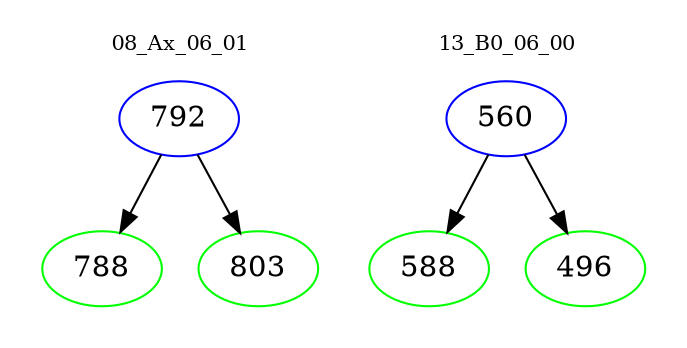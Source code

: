 digraph{
subgraph cluster_0 {
color = white
label = "08_Ax_06_01";
fontsize=10;
T0_792 [label="792", color="blue"]
T0_792 -> T0_788 [color="black"]
T0_788 [label="788", color="green"]
T0_792 -> T0_803 [color="black"]
T0_803 [label="803", color="green"]
}
subgraph cluster_1 {
color = white
label = "13_B0_06_00";
fontsize=10;
T1_560 [label="560", color="blue"]
T1_560 -> T1_588 [color="black"]
T1_588 [label="588", color="green"]
T1_560 -> T1_496 [color="black"]
T1_496 [label="496", color="green"]
}
}
